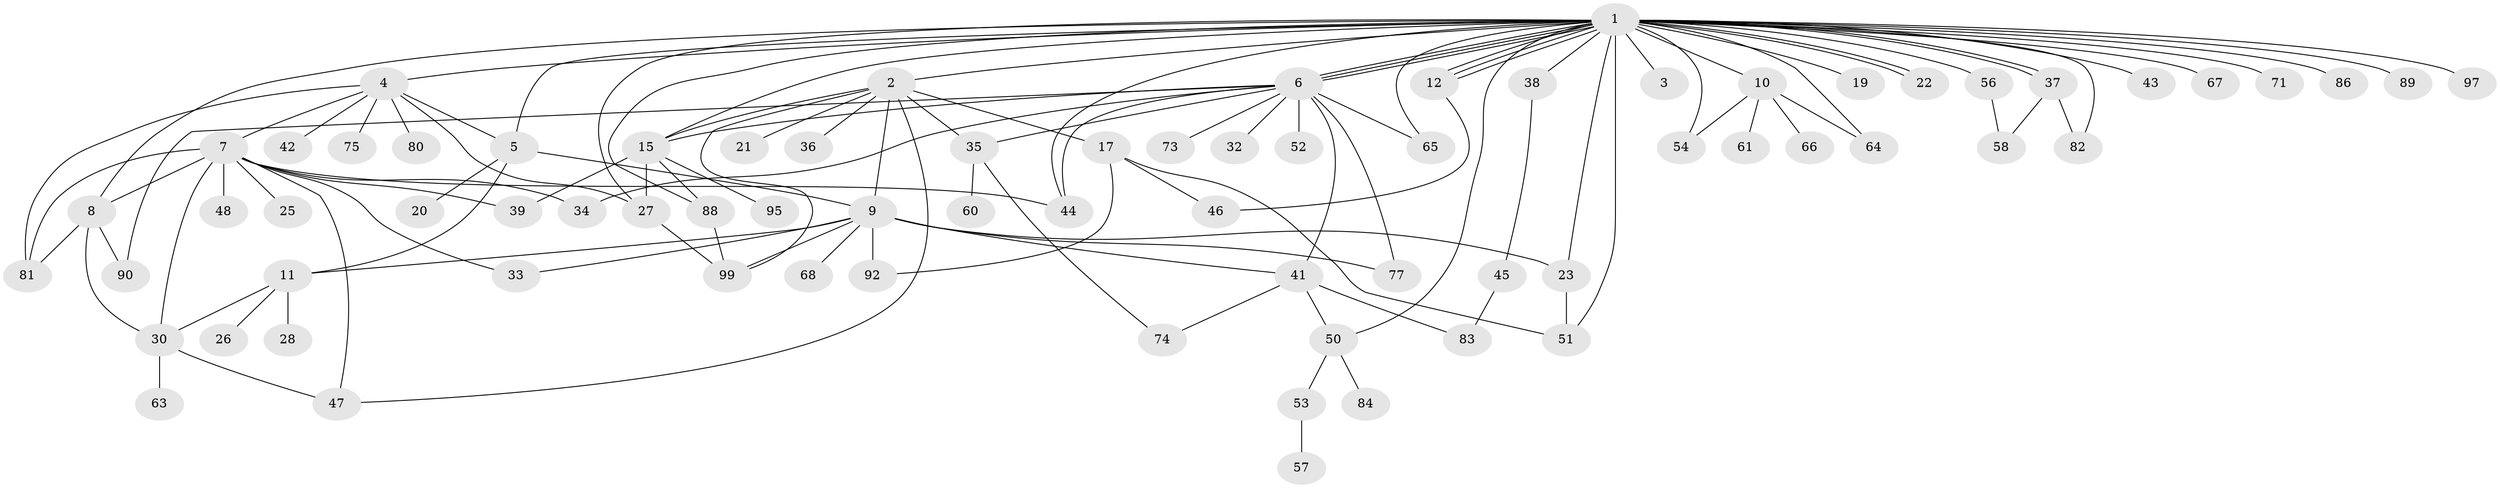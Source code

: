 // Generated by graph-tools (version 1.1) at 2025/51/02/27/25 19:51:56]
// undirected, 74 vertices, 119 edges
graph export_dot {
graph [start="1"]
  node [color=gray90,style=filled];
  1 [super="+94"];
  2 [super="+93"];
  3;
  4 [super="+16"];
  5 [super="+70"];
  6 [super="+14"];
  7 [super="+18"];
  8 [super="+55"];
  9 [super="+96"];
  10 [super="+24"];
  11 [super="+13"];
  12 [super="+69"];
  15 [super="+79"];
  17 [super="+87"];
  19 [super="+40"];
  20;
  21;
  22;
  23;
  25 [super="+29"];
  26;
  27 [super="+78"];
  28;
  30 [super="+31"];
  32;
  33;
  34;
  35 [super="+62"];
  36;
  37 [super="+59"];
  38 [super="+49"];
  39 [super="+72"];
  41;
  42;
  43;
  44 [super="+85"];
  45;
  46 [super="+76"];
  47;
  48;
  50;
  51;
  52;
  53;
  54;
  56;
  57;
  58 [super="+100"];
  60;
  61;
  63;
  64;
  65 [super="+91"];
  66;
  67;
  68;
  71;
  73;
  74;
  75;
  77;
  80;
  81 [super="+98"];
  82;
  83;
  84;
  86;
  88;
  89;
  90;
  92;
  95;
  97;
  99;
  1 -- 2;
  1 -- 3;
  1 -- 4;
  1 -- 5;
  1 -- 6;
  1 -- 6;
  1 -- 6;
  1 -- 10;
  1 -- 12;
  1 -- 12;
  1 -- 12;
  1 -- 15;
  1 -- 19;
  1 -- 22;
  1 -- 22;
  1 -- 23;
  1 -- 27;
  1 -- 37;
  1 -- 37;
  1 -- 38;
  1 -- 43;
  1 -- 50;
  1 -- 51;
  1 -- 54;
  1 -- 56 [weight=2];
  1 -- 64;
  1 -- 67;
  1 -- 71;
  1 -- 82;
  1 -- 86;
  1 -- 88;
  1 -- 89;
  1 -- 97;
  1 -- 8;
  1 -- 44;
  1 -- 65;
  2 -- 9;
  2 -- 17;
  2 -- 21;
  2 -- 35;
  2 -- 36;
  2 -- 47;
  2 -- 99;
  2 -- 15;
  4 -- 5;
  4 -- 7;
  4 -- 42;
  4 -- 80;
  4 -- 81;
  4 -- 75;
  4 -- 27;
  5 -- 9;
  5 -- 11;
  5 -- 20;
  6 -- 32;
  6 -- 34;
  6 -- 41;
  6 -- 73;
  6 -- 65 [weight=3];
  6 -- 35;
  6 -- 77;
  6 -- 52;
  6 -- 90;
  6 -- 15;
  6 -- 44 [weight=2];
  7 -- 8;
  7 -- 25;
  7 -- 33;
  7 -- 34;
  7 -- 39;
  7 -- 44;
  7 -- 48;
  7 -- 81;
  7 -- 47;
  7 -- 30;
  8 -- 30;
  8 -- 90;
  8 -- 81;
  9 -- 11;
  9 -- 23;
  9 -- 41;
  9 -- 68;
  9 -- 77;
  9 -- 99;
  9 -- 92;
  9 -- 33;
  10 -- 54;
  10 -- 61;
  10 -- 64;
  10 -- 66;
  11 -- 26;
  11 -- 28;
  11 -- 30;
  12 -- 46;
  15 -- 39;
  15 -- 95;
  15 -- 88;
  15 -- 27;
  17 -- 51;
  17 -- 92;
  17 -- 46;
  23 -- 51;
  27 -- 99;
  30 -- 47;
  30 -- 63;
  35 -- 60;
  35 -- 74;
  37 -- 58;
  37 -- 82;
  38 -- 45;
  41 -- 50;
  41 -- 74;
  41 -- 83;
  45 -- 83;
  50 -- 53;
  50 -- 84;
  53 -- 57;
  56 -- 58;
  88 -- 99;
}
